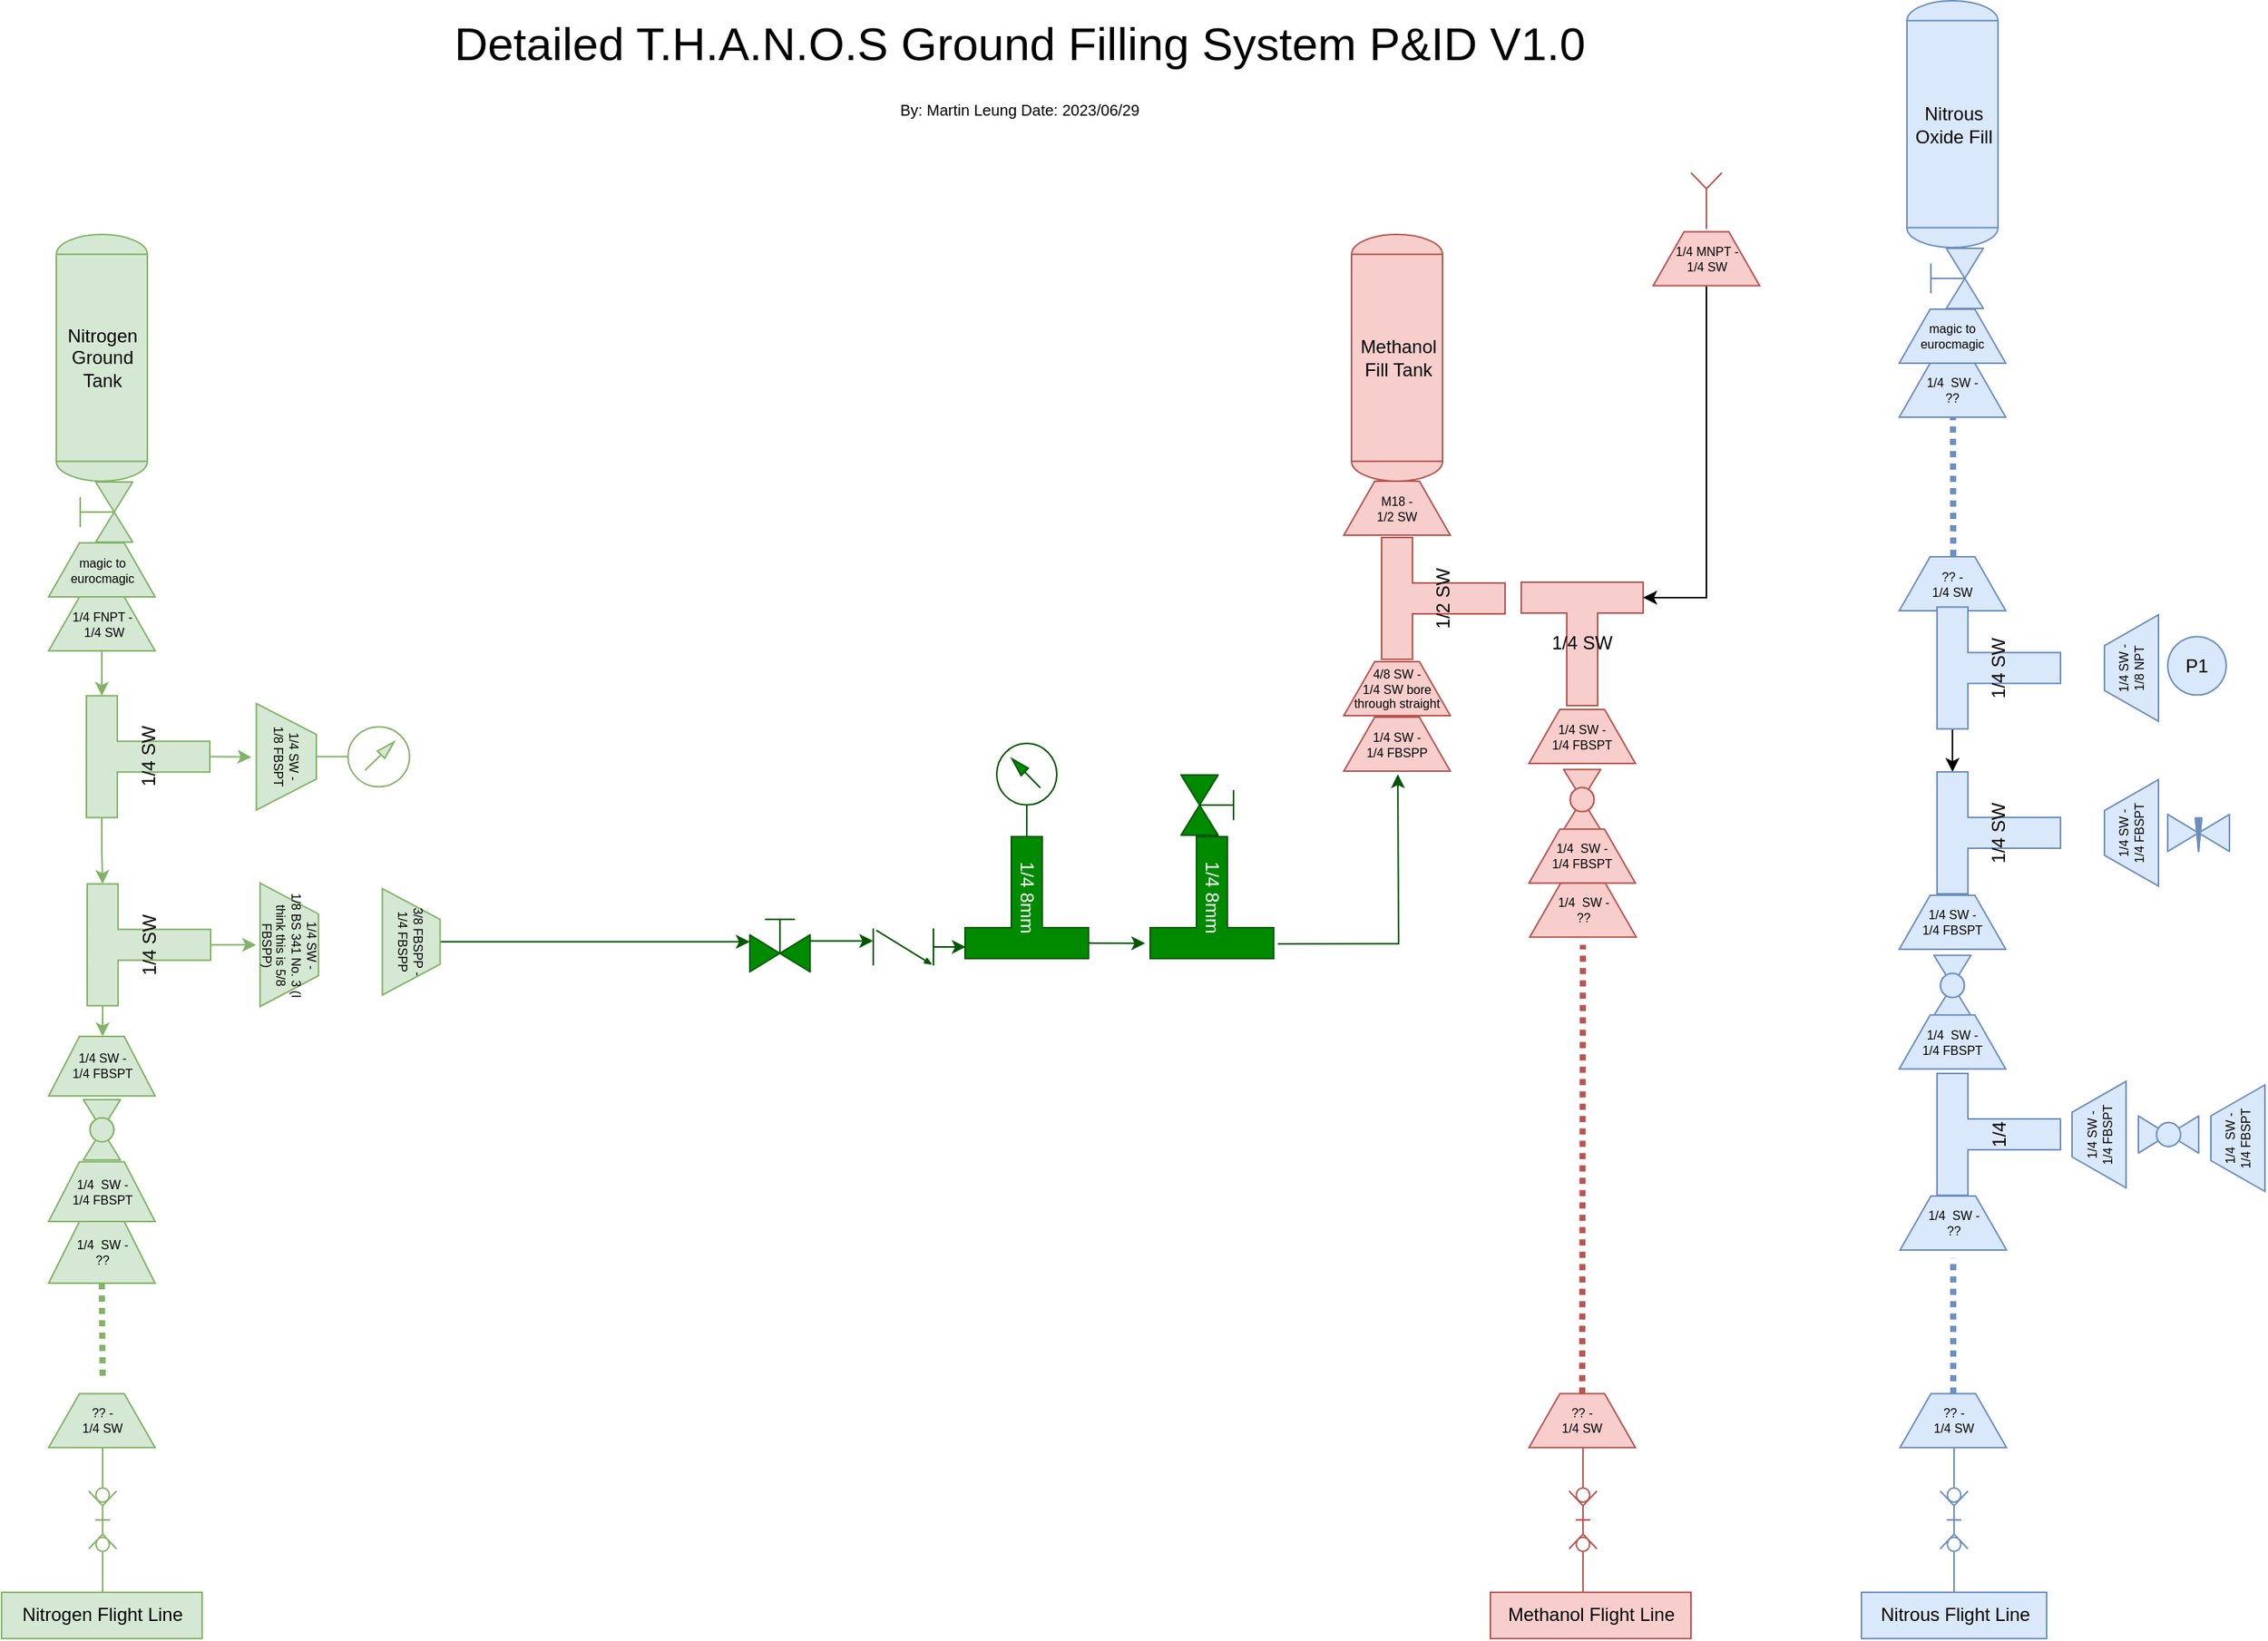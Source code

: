 <mxfile version="21.5.0" type="github">
  <diagram name="Page-1" id="jnM4FIaVRioYchtktZdf">
    <mxGraphModel dx="798" dy="977" grid="1" gridSize="10" guides="1" tooltips="1" connect="1" arrows="1" fold="1" page="1" pageScale="1" pageWidth="850" pageHeight="1100" math="0" shadow="0">
      <root>
        <mxCell id="0" />
        <mxCell id="1" parent="0" />
        <mxCell id="Jmnt9u7fg5AIPMiEPAvG-2" value="Methanol&lt;br&gt;Fill Tank" style="shape=mxgraph.pid.vessels.tank;html=1;pointerEvents=1;align=center;verticalLabelPosition=middle;verticalAlign=middle;dashed=0;labelPosition=center;fillColor=#f8cecc;strokeColor=#b85450;" vertex="1" parent="1">
          <mxGeometry x="1830" y="160" width="59" height="160" as="geometry" />
        </mxCell>
        <mxCell id="Jmnt9u7fg5AIPMiEPAvG-3" value="Nitrous&lt;br&gt;Oxide Fill" style="shape=mxgraph.pid.vessels.tank;html=1;pointerEvents=1;align=center;verticalLabelPosition=middle;verticalAlign=middle;dashed=0;labelPosition=center;fillColor=#dae8fc;strokeColor=#6c8ebf;" vertex="1" parent="1">
          <mxGeometry x="2190" y="8.5" width="59" height="160" as="geometry" />
        </mxCell>
        <mxCell id="Jmnt9u7fg5AIPMiEPAvG-4" value="Nitrogen&lt;br&gt;Ground&lt;br&gt;Tank" style="shape=mxgraph.pid.vessels.tank;html=1;pointerEvents=1;align=center;verticalLabelPosition=middle;verticalAlign=middle;dashed=0;labelPosition=center;fillColor=#d5e8d4;strokeColor=#82b366;" vertex="1" parent="1">
          <mxGeometry x="990.51" y="160" width="59" height="160" as="geometry" />
        </mxCell>
        <mxCell id="Jmnt9u7fg5AIPMiEPAvG-6" value="" style="verticalLabelPosition=bottom;align=center;html=1;verticalAlign=top;pointerEvents=1;dashed=0;shape=mxgraph.pid2valves.valve;valveType=gate;actuator=man;rotation=-90;fillColor=#d5e8d4;strokeColor=#82b366;" vertex="1" parent="1">
          <mxGeometry x="1000.51" y="320" width="39" height="40" as="geometry" />
        </mxCell>
        <mxCell id="Jmnt9u7fg5AIPMiEPAvG-7" value="" style="verticalLabelPosition=bottom;align=center;html=1;verticalAlign=top;pointerEvents=1;dashed=0;shape=mxgraph.pid2valves.valve;valveType=gate;actuator=man;rotation=-90;fillColor=#dae8fc;strokeColor=#6c8ebf;" vertex="1" parent="1">
          <mxGeometry x="2200" y="168.5" width="39" height="40" as="geometry" />
        </mxCell>
        <mxCell id="Jmnt9u7fg5AIPMiEPAvG-71" style="edgeStyle=orthogonalEdgeStyle;rounded=0;orthogonalLoop=1;jettySize=auto;html=1;entryX=0;entryY=0;entryDx=79.0;entryDy=10;entryPerimeter=0;fillColor=#d5e8d4;strokeColor=#82b366;" edge="1" parent="1" source="Jmnt9u7fg5AIPMiEPAvG-8" target="Jmnt9u7fg5AIPMiEPAvG-9">
          <mxGeometry relative="1" as="geometry" />
        </mxCell>
        <mxCell id="Jmnt9u7fg5AIPMiEPAvG-8" value="1/4 FNPT -&lt;br style=&quot;font-size: 8px;&quot;&gt;&amp;nbsp;1/4 SW" style="shape=trapezoid;perimeter=trapezoidPerimeter;whiteSpace=wrap;html=1;fixedSize=1;fontSize=8;align=center;fillColor=#d5e8d4;strokeColor=#82b366;" vertex="1" parent="1">
          <mxGeometry x="985.51" y="395" width="69" height="35" as="geometry" />
        </mxCell>
        <mxCell id="Jmnt9u7fg5AIPMiEPAvG-72" style="edgeStyle=orthogonalEdgeStyle;rounded=0;orthogonalLoop=1;jettySize=auto;html=1;entryX=0.505;entryY=1.082;entryDx=0;entryDy=0;entryPerimeter=0;fillColor=#d5e8d4;strokeColor=#82b366;" edge="1" parent="1" source="Jmnt9u7fg5AIPMiEPAvG-9" target="Jmnt9u7fg5AIPMiEPAvG-12">
          <mxGeometry relative="1" as="geometry" />
        </mxCell>
        <mxCell id="Jmnt9u7fg5AIPMiEPAvG-74" style="edgeStyle=orthogonalEdgeStyle;rounded=0;orthogonalLoop=1;jettySize=auto;html=1;entryX=0;entryY=0;entryDx=79.0;entryDy=10;entryPerimeter=0;exitX=0;exitY=0;exitDx=0;exitDy=10;exitPerimeter=0;fillColor=#d5e8d4;strokeColor=#82b366;" edge="1" parent="1" source="Jmnt9u7fg5AIPMiEPAvG-9" target="Jmnt9u7fg5AIPMiEPAvG-10">
          <mxGeometry relative="1" as="geometry">
            <Array as="points" />
          </mxGeometry>
        </mxCell>
        <mxCell id="Jmnt9u7fg5AIPMiEPAvG-9" value="1/4 SW" style="shape=tee;whiteSpace=wrap;html=1;rotation=-90;labelPosition=center;verticalLabelPosition=middle;align=center;verticalAlign=middle;dx=20;dy=20;fillColor=#d5e8d4;strokeColor=#82b366;" vertex="1" parent="1">
          <mxGeometry x="1010.51" y="458.66" width="79" height="80" as="geometry" />
        </mxCell>
        <mxCell id="Jmnt9u7fg5AIPMiEPAvG-76" style="edgeStyle=orthogonalEdgeStyle;rounded=0;orthogonalLoop=1;jettySize=auto;html=1;fillColor=#d5e8d4;strokeColor=#82b366;" edge="1" parent="1" source="Jmnt9u7fg5AIPMiEPAvG-10">
          <mxGeometry relative="1" as="geometry">
            <mxPoint x="1120" y="620.62" as="targetPoint" />
          </mxGeometry>
        </mxCell>
        <mxCell id="Jmnt9u7fg5AIPMiEPAvG-77" style="edgeStyle=orthogonalEdgeStyle;rounded=0;orthogonalLoop=1;jettySize=auto;html=1;entryX=0.5;entryY=0;entryDx=0;entryDy=0;exitX=0;exitY=0;exitDx=0;exitDy=10;exitPerimeter=0;fillColor=#d5e8d4;strokeColor=#82b366;" edge="1" parent="1" source="Jmnt9u7fg5AIPMiEPAvG-10" target="Jmnt9u7fg5AIPMiEPAvG-15">
          <mxGeometry relative="1" as="geometry">
            <Array as="points">
              <mxPoint x="1021" y="680" />
            </Array>
          </mxGeometry>
        </mxCell>
        <mxCell id="Jmnt9u7fg5AIPMiEPAvG-10" value="1/4 SW" style="shape=tee;whiteSpace=wrap;html=1;rotation=-90;labelPosition=center;verticalLabelPosition=middle;align=center;verticalAlign=middle;fillColor=#d5e8d4;strokeColor=#82b366;" vertex="1" parent="1">
          <mxGeometry x="1011.02" y="580.62" width="79" height="80" as="geometry" />
        </mxCell>
        <mxCell id="Jmnt9u7fg5AIPMiEPAvG-11" value="" style="verticalLabelPosition=bottom;aspect=fixed;html=1;verticalAlign=top;fillColor=#d5e8d4;align=center;outlineConnect=0;shape=mxgraph.fluid_power.x11820;points=[[0.5,1,0]];rotation=90;strokeColor=#82b366;" vertex="1" parent="1">
          <mxGeometry x="1170" y="468.66" width="38.94" height="60" as="geometry" />
        </mxCell>
        <mxCell id="Jmnt9u7fg5AIPMiEPAvG-12" value="1/4 SW -&lt;br&gt;1/8 FBSPT" style="shape=trapezoid;perimeter=trapezoidPerimeter;whiteSpace=wrap;html=1;fixedSize=1;fontSize=8;align=center;rotation=90;fillColor=#d5e8d4;strokeColor=#82b366;" vertex="1" parent="1">
          <mxGeometry x="1105.09" y="479.24" width="69" height="38.84" as="geometry" />
        </mxCell>
        <mxCell id="Jmnt9u7fg5AIPMiEPAvG-13" value="1/4 SW -&lt;br&gt;1/8 BS 341 No. 3 (I think this is 5/8 FBSPP)" style="shape=trapezoid;perimeter=trapezoidPerimeter;whiteSpace=wrap;html=1;fixedSize=1;fontSize=8;align=center;rotation=90;fillColor=#d5e8d4;strokeColor=#82b366;" vertex="1" parent="1">
          <mxGeometry x="1101.51" y="601.68" width="80" height="37.87" as="geometry" />
        </mxCell>
        <mxCell id="Jmnt9u7fg5AIPMiEPAvG-14" value="" style="shape=image;verticalLabelPosition=bottom;labelBackgroundColor=default;verticalAlign=top;aspect=fixed;imageAspect=0;image=https://static.thenounproject.com/png/2260802-200.png;imageBackground=none;fillColor=#d5e8d4;strokeColor=#82b366;" vertex="1" parent="1">
          <mxGeometry x="1161.54" y="605.07" width="37.91" height="38.91" as="geometry" />
        </mxCell>
        <mxCell id="Jmnt9u7fg5AIPMiEPAvG-15" value="1/4 SW -&lt;br&gt;1/4 FBSPT" style="shape=trapezoid;perimeter=trapezoidPerimeter;whiteSpace=wrap;html=1;fixedSize=1;fontSize=8;align=center;rotation=0;fillColor=#d5e8d4;strokeColor=#82b366;" vertex="1" parent="1">
          <mxGeometry x="985.51" y="680" width="69" height="38.59" as="geometry" />
        </mxCell>
        <mxCell id="Jmnt9u7fg5AIPMiEPAvG-16" value="magic to eurocmagic" style="shape=trapezoid;perimeter=trapezoidPerimeter;whiteSpace=wrap;html=1;fixedSize=1;fontSize=8;align=center;fillColor=#d5e8d4;strokeColor=#82b366;" vertex="1" parent="1">
          <mxGeometry x="985.51" y="360" width="69" height="35" as="geometry" />
        </mxCell>
        <mxCell id="Jmnt9u7fg5AIPMiEPAvG-17" value="magic to eurocmagic" style="shape=trapezoid;perimeter=trapezoidPerimeter;whiteSpace=wrap;html=1;fixedSize=1;fontSize=8;align=center;fillColor=#dae8fc;strokeColor=#6c8ebf;" vertex="1" parent="1">
          <mxGeometry x="2185" y="208.5" width="69" height="35" as="geometry" />
        </mxCell>
        <mxCell id="Jmnt9u7fg5AIPMiEPAvG-18" value="" style="verticalLabelPosition=bottom;align=center;html=1;verticalAlign=top;pointerEvents=1;dashed=0;shape=mxgraph.pid2valves.valve;valveType=ball;rotation=-90;fillColor=#d5e8d4;strokeColor=#82b366;" vertex="1" parent="1">
          <mxGeometry x="1000.51" y="728.5" width="39.09" height="24.06" as="geometry" />
        </mxCell>
        <mxCell id="Jmnt9u7fg5AIPMiEPAvG-19" value="" style="verticalLabelPosition=bottom;aspect=fixed;html=1;verticalAlign=top;fillColor=#d5e8d4;align=center;outlineConnect=0;shape=mxgraph.fluid_power.x11740;points=[[0.5,0,0],[0.5,1,0]];strokeColor=#82b366;" vertex="1" parent="1">
          <mxGeometry x="1011.53" y="946.63" width="17.98" height="93.78" as="geometry" />
        </mxCell>
        <mxCell id="Jmnt9u7fg5AIPMiEPAvG-20" value="" style="endArrow=none;dashed=1;html=1;rounded=0;entryX=-0.132;entryY=0.461;entryDx=0;entryDy=0;entryPerimeter=0;strokeWidth=4;dashPattern=1 1;fillColor=#d5e8d4;strokeColor=#82b366;" edge="1" parent="1">
          <mxGeometry width="50" height="50" relative="1" as="geometry">
            <mxPoint x="1020.51" y="900" as="sourcePoint" />
            <mxPoint x="1019.977" y="839.997" as="targetPoint" />
          </mxGeometry>
        </mxCell>
        <mxCell id="Jmnt9u7fg5AIPMiEPAvG-21" value="1/4&amp;nbsp; SW -&lt;br&gt;1/4 FBSPT" style="shape=trapezoid;perimeter=trapezoidPerimeter;whiteSpace=wrap;html=1;fixedSize=1;fontSize=8;align=center;rotation=0;fillColor=#d5e8d4;strokeColor=#82b366;" vertex="1" parent="1">
          <mxGeometry x="985.51" y="761.22" width="69" height="38.78" as="geometry" />
        </mxCell>
        <mxCell id="Jmnt9u7fg5AIPMiEPAvG-22" value="1/4&amp;nbsp; SW -&lt;br&gt;??" style="shape=trapezoid;perimeter=trapezoidPerimeter;whiteSpace=wrap;html=1;fixedSize=1;fontSize=8;align=center;rotation=0;fillColor=#d5e8d4;strokeColor=#82b366;" vertex="1" parent="1">
          <mxGeometry x="985.51" y="800" width="69" height="40" as="geometry" />
        </mxCell>
        <mxCell id="Jmnt9u7fg5AIPMiEPAvG-23" value="?? -&lt;br&gt;1/4 SW" style="shape=trapezoid;perimeter=trapezoidPerimeter;whiteSpace=wrap;html=1;fixedSize=1;fontSize=8;align=center;rotation=0;fillColor=#d5e8d4;strokeColor=#82b366;" vertex="1" parent="1">
          <mxGeometry x="985.51" y="911.63" width="69" height="35" as="geometry" />
        </mxCell>
        <mxCell id="Jmnt9u7fg5AIPMiEPAvG-24" style="edgeStyle=orthogonalEdgeStyle;rounded=0;orthogonalLoop=1;jettySize=auto;html=1;entryX=0;entryY=0.338;entryDx=0;entryDy=0;entryPerimeter=0;fillColor=#008a00;strokeColor=#005700;" edge="1" parent="1" source="Jmnt9u7fg5AIPMiEPAvG-25" target="Jmnt9u7fg5AIPMiEPAvG-26">
          <mxGeometry relative="1" as="geometry" />
        </mxCell>
        <mxCell id="Jmnt9u7fg5AIPMiEPAvG-25" value="" style="verticalLabelPosition=bottom;align=center;html=1;verticalAlign=top;pointerEvents=1;dashed=0;shape=mxgraph.pid2valves.valve;valveType=gate;actuator=man;rotation=0;fillColor=#008a00;strokeColor=#005700;fontColor=#ffffff;" vertex="1" parent="1">
          <mxGeometry x="1440" y="598.12" width="39" height="40" as="geometry" />
        </mxCell>
        <mxCell id="Jmnt9u7fg5AIPMiEPAvG-78" style="edgeStyle=orthogonalEdgeStyle;rounded=0;orthogonalLoop=1;jettySize=auto;html=1;entryX=0.994;entryY=0.096;entryDx=0;entryDy=0;entryPerimeter=0;fillColor=#008a00;strokeColor=#005700;" edge="1" parent="1" source="Jmnt9u7fg5AIPMiEPAvG-26" target="Jmnt9u7fg5AIPMiEPAvG-31">
          <mxGeometry relative="1" as="geometry" />
        </mxCell>
        <mxCell id="Jmnt9u7fg5AIPMiEPAvG-26" value="" style="verticalLabelPosition=bottom;align=center;html=1;verticalAlign=top;pointerEvents=1;dashed=0;shape=mxgraph.pid2valves.valve;valveType=check;rotation=0;fillColor=#008a00;strokeColor=#005700;fontColor=#ffffff;" vertex="1" parent="1">
          <mxGeometry x="1520" y="610" width="39" height="24" as="geometry" />
        </mxCell>
        <mxCell id="Jmnt9u7fg5AIPMiEPAvG-27" value="" style="verticalLabelPosition=bottom;align=center;html=1;verticalAlign=top;pointerEvents=1;dashed=0;shape=mxgraph.pid2valves.valve;valveType=gate;actuator=man;rotation=90;fillColor=#008a00;strokeColor=#005700;fontColor=#ffffff;" vertex="1" parent="1">
          <mxGeometry x="1720" y="510" width="39" height="40" as="geometry" />
        </mxCell>
        <mxCell id="Jmnt9u7fg5AIPMiEPAvG-28" value="" style="verticalLabelPosition=bottom;aspect=fixed;html=1;verticalAlign=top;fillColor=#008a00;align=center;outlineConnect=0;shape=mxgraph.fluid_power.x11820;points=[[0.5,1,0]];rotation=0;strokeColor=#005700;fontColor=#ffffff;" vertex="1" parent="1">
          <mxGeometry x="1600.03" y="490.0" width="38.94" height="60" as="geometry" />
        </mxCell>
        <mxCell id="Jmnt9u7fg5AIPMiEPAvG-29" style="edgeStyle=orthogonalEdgeStyle;rounded=0;orthogonalLoop=1;jettySize=auto;html=1;entryX=0;entryY=0.513;entryDx=0;entryDy=0;entryPerimeter=0;fillColor=#008a00;strokeColor=#005700;" edge="1" parent="1" source="Jmnt9u7fg5AIPMiEPAvG-30" target="Jmnt9u7fg5AIPMiEPAvG-25">
          <mxGeometry relative="1" as="geometry" />
        </mxCell>
        <mxCell id="Jmnt9u7fg5AIPMiEPAvG-30" value="3/8 FBSPP -&lt;br&gt;1/4 FBSPP" style="shape=trapezoid;perimeter=trapezoidPerimeter;whiteSpace=wrap;html=1;fixedSize=1;fontSize=8;align=center;rotation=90;fillColor=#d5e8d4;strokeColor=#82b366;" vertex="1" parent="1">
          <mxGeometry x="1186.04" y="599.94" width="69" height="37.44" as="geometry" />
        </mxCell>
        <mxCell id="Jmnt9u7fg5AIPMiEPAvG-79" style="edgeStyle=orthogonalEdgeStyle;rounded=0;orthogonalLoop=1;jettySize=auto;html=1;entryX=1.04;entryY=0.115;entryDx=0;entryDy=0;entryPerimeter=0;exitX=0;exitY=0;exitDx=0;exitDy=10;exitPerimeter=0;fillColor=#008a00;strokeColor=#005700;" edge="1" parent="1" source="Jmnt9u7fg5AIPMiEPAvG-31" target="Jmnt9u7fg5AIPMiEPAvG-32">
          <mxGeometry relative="1" as="geometry">
            <mxPoint x="1690" y="620" as="targetPoint" />
          </mxGeometry>
        </mxCell>
        <mxCell id="Jmnt9u7fg5AIPMiEPAvG-31" value="1/4 8mm" style="shape=tee;whiteSpace=wrap;html=1;rotation=90;labelPosition=center;verticalLabelPosition=middle;align=center;verticalAlign=middle;direction=south;fillColor=#008a00;fontColor=#ffffff;strokeColor=#005700;" vertex="1" parent="1">
          <mxGeometry x="1580" y="550.06" width="79" height="80" as="geometry" />
        </mxCell>
        <mxCell id="Jmnt9u7fg5AIPMiEPAvG-81" style="edgeStyle=orthogonalEdgeStyle;rounded=0;orthogonalLoop=1;jettySize=auto;html=1;exitX=-0.034;exitY=0.121;exitDx=0;exitDy=0;exitPerimeter=0;fillColor=#008a00;strokeColor=#005700;" edge="1" parent="1" source="Jmnt9u7fg5AIPMiEPAvG-32">
          <mxGeometry relative="1" as="geometry">
            <mxPoint x="1860" y="510" as="targetPoint" />
          </mxGeometry>
        </mxCell>
        <mxCell id="Jmnt9u7fg5AIPMiEPAvG-32" value="1/4 8mm" style="shape=tee;whiteSpace=wrap;html=1;rotation=90;labelPosition=center;verticalLabelPosition=middle;align=center;verticalAlign=middle;direction=south;fillColor=#008a00;fontColor=#ffffff;strokeColor=#005700;" vertex="1" parent="1">
          <mxGeometry x="1700" y="550" width="79" height="80" as="geometry" />
        </mxCell>
        <mxCell id="Jmnt9u7fg5AIPMiEPAvG-33" value="M18 -&lt;br&gt;1/2 SW" style="shape=trapezoid;perimeter=trapezoidPerimeter;whiteSpace=wrap;html=1;fixedSize=1;fontSize=8;align=center;fillColor=#f8cecc;strokeColor=#b85450;" vertex="1" parent="1">
          <mxGeometry x="1825" y="320" width="69" height="35" as="geometry" />
        </mxCell>
        <mxCell id="Jmnt9u7fg5AIPMiEPAvG-34" value="1/2 SW" style="shape=tee;whiteSpace=wrap;html=1;rotation=-90;labelPosition=center;verticalLabelPosition=middle;align=center;verticalAlign=middle;dx=20;dy=20;fillColor=#f8cecc;strokeColor=#b85450;" vertex="1" parent="1">
          <mxGeometry x="1850" y="356" width="79" height="80" as="geometry" />
        </mxCell>
        <mxCell id="Jmnt9u7fg5AIPMiEPAvG-35" value="4/8 SW -&lt;br&gt;1/4 SW bore through straight" style="shape=trapezoid;perimeter=trapezoidPerimeter;whiteSpace=wrap;html=1;fixedSize=1;fontSize=8;align=center;fillColor=#f8cecc;strokeColor=#b85450;" vertex="1" parent="1">
          <mxGeometry x="1825" y="437.03" width="69" height="35" as="geometry" />
        </mxCell>
        <mxCell id="Jmnt9u7fg5AIPMiEPAvG-36" value="1/4 SW" style="shape=tee;whiteSpace=wrap;html=1;rotation=0;labelPosition=center;verticalLabelPosition=middle;align=center;verticalAlign=middle;dx=20;dy=20;fillColor=#f8cecc;strokeColor=#b85450;" vertex="1" parent="1">
          <mxGeometry x="1940" y="385.47" width="79" height="80" as="geometry" />
        </mxCell>
        <mxCell id="Jmnt9u7fg5AIPMiEPAvG-37" value="1/4 SW -&lt;br&gt;1/4 FBSPP" style="shape=trapezoid;perimeter=trapezoidPerimeter;whiteSpace=wrap;html=1;fixedSize=1;fontSize=8;align=center;rotation=0;fillColor=#f8cecc;strokeColor=#b85450;" vertex="1" parent="1">
          <mxGeometry x="1825" y="473.03" width="69" height="35" as="geometry" />
        </mxCell>
        <mxCell id="Jmnt9u7fg5AIPMiEPAvG-38" value="" style="verticalLabelPosition=bottom;align=center;dashed=0;html=1;verticalAlign=top;shape=mxgraph.pid.fittings.funnel;fillColor=#f8cecc;strokeColor=#b85450;" vertex="1" parent="1">
          <mxGeometry x="2050" y="120" width="20.06" height="36.37" as="geometry" />
        </mxCell>
        <mxCell id="Jmnt9u7fg5AIPMiEPAvG-90" style="edgeStyle=orthogonalEdgeStyle;rounded=0;orthogonalLoop=1;jettySize=auto;html=1;entryX=0;entryY=0;entryDx=79;entryDy=10;entryPerimeter=0;" edge="1" parent="1" source="Jmnt9u7fg5AIPMiEPAvG-39" target="Jmnt9u7fg5AIPMiEPAvG-36">
          <mxGeometry relative="1" as="geometry">
            <Array as="points">
              <mxPoint x="2060" y="395" />
            </Array>
          </mxGeometry>
        </mxCell>
        <mxCell id="Jmnt9u7fg5AIPMiEPAvG-39" value="1/4 MNPT -&lt;br&gt;1/4 SW" style="shape=trapezoid;perimeter=trapezoidPerimeter;whiteSpace=wrap;html=1;fixedSize=1;fontSize=8;align=center;rotation=0;fillColor=#f8cecc;strokeColor=#b85450;" vertex="1" parent="1">
          <mxGeometry x="2025.53" y="158.19" width="69" height="35" as="geometry" />
        </mxCell>
        <mxCell id="Jmnt9u7fg5AIPMiEPAvG-40" value="1/4 SW -&lt;br&gt;1/4 FBSPT" style="shape=trapezoid;perimeter=trapezoidPerimeter;whiteSpace=wrap;html=1;fixedSize=1;fontSize=8;align=center;rotation=0;fillColor=#f8cecc;strokeColor=#b85450;" vertex="1" parent="1">
          <mxGeometry x="1945" y="468" width="69" height="35" as="geometry" />
        </mxCell>
        <mxCell id="Jmnt9u7fg5AIPMiEPAvG-41" value="" style="verticalLabelPosition=bottom;align=center;html=1;verticalAlign=top;pointerEvents=1;dashed=0;shape=mxgraph.pid2valves.valve;valveType=ball;rotation=-90;fillColor=#f8cecc;strokeColor=#b85450;" vertex="1" parent="1">
          <mxGeometry x="1959.91" y="514.41" width="39.09" height="24.06" as="geometry" />
        </mxCell>
        <mxCell id="Jmnt9u7fg5AIPMiEPAvG-42" value="1/4&amp;nbsp; SW -&lt;br&gt;1/4 FBSPT" style="shape=trapezoid;perimeter=trapezoidPerimeter;whiteSpace=wrap;html=1;fixedSize=1;fontSize=8;align=center;rotation=0;fillColor=#f8cecc;strokeColor=#b85450;" vertex="1" parent="1">
          <mxGeometry x="1945" y="545.63" width="69" height="35" as="geometry" />
        </mxCell>
        <mxCell id="Jmnt9u7fg5AIPMiEPAvG-43" value="" style="verticalLabelPosition=bottom;aspect=fixed;html=1;verticalAlign=top;fillColor=#f8cecc;align=center;outlineConnect=0;shape=mxgraph.fluid_power.x11740;points=[[0.5,0,0],[0.5,1,0]];strokeColor=#b85450;" vertex="1" parent="1">
          <mxGeometry x="1971.02" y="946.63" width="17.98" height="93.78" as="geometry" />
        </mxCell>
        <mxCell id="Jmnt9u7fg5AIPMiEPAvG-44" value="" style="endArrow=none;dashed=1;html=1;rounded=0;entryX=-0.132;entryY=0.461;entryDx=0;entryDy=0;entryPerimeter=0;strokeWidth=4;dashPattern=1 1;fillColor=#f8cecc;strokeColor=#b85450;exitX=0.5;exitY=0;exitDx=0;exitDy=0;" edge="1" parent="1" source="Jmnt9u7fg5AIPMiEPAvG-46">
          <mxGeometry width="50" height="50" relative="1" as="geometry">
            <mxPoint x="1980.51" y="680.63" as="sourcePoint" />
            <mxPoint x="1979.977" y="620.627" as="targetPoint" />
          </mxGeometry>
        </mxCell>
        <mxCell id="Jmnt9u7fg5AIPMiEPAvG-45" value="1/4&amp;nbsp; SW -&lt;br&gt;??" style="shape=trapezoid;perimeter=trapezoidPerimeter;whiteSpace=wrap;html=1;fixedSize=1;fontSize=8;align=center;rotation=0;fillColor=#f8cecc;strokeColor=#b85450;" vertex="1" parent="1">
          <mxGeometry x="1945.51" y="580.63" width="69" height="35" as="geometry" />
        </mxCell>
        <mxCell id="Jmnt9u7fg5AIPMiEPAvG-46" value="?? -&lt;br&gt;1/4 SW" style="shape=trapezoid;perimeter=trapezoidPerimeter;whiteSpace=wrap;html=1;fixedSize=1;fontSize=8;align=center;rotation=0;fillColor=#f8cecc;strokeColor=#b85450;" vertex="1" parent="1">
          <mxGeometry x="1945" y="911.63" width="69" height="35" as="geometry" />
        </mxCell>
        <mxCell id="Jmnt9u7fg5AIPMiEPAvG-48" value="1/4&amp;nbsp; SW -&lt;br&gt;??" style="shape=trapezoid;perimeter=trapezoidPerimeter;whiteSpace=wrap;html=1;fixedSize=1;fontSize=8;align=center;rotation=0;fillColor=#dae8fc;strokeColor=#6c8ebf;" vertex="1" parent="1">
          <mxGeometry x="2185" y="243.5" width="69" height="35" as="geometry" />
        </mxCell>
        <mxCell id="Jmnt9u7fg5AIPMiEPAvG-49" value="?? -&lt;br&gt;1/4 SW" style="shape=trapezoid;perimeter=trapezoidPerimeter;whiteSpace=wrap;html=1;fixedSize=1;fontSize=8;align=center;rotation=0;fillColor=#dae8fc;strokeColor=#6c8ebf;" vertex="1" parent="1">
          <mxGeometry x="2185" y="369.03" width="69" height="35" as="geometry" />
        </mxCell>
        <mxCell id="Jmnt9u7fg5AIPMiEPAvG-50" value="" style="endArrow=none;dashed=1;html=1;rounded=0;entryX=-0.132;entryY=0.461;entryDx=0;entryDy=0;entryPerimeter=0;strokeWidth=4;dashPattern=1 1;fillColor=#dae8fc;strokeColor=#6c8ebf;" edge="1" parent="1">
          <mxGeometry width="50" height="50" relative="1" as="geometry">
            <mxPoint x="2220" y="368.5" as="sourcePoint" />
            <mxPoint x="2219.817" y="278.497" as="targetPoint" />
          </mxGeometry>
        </mxCell>
        <mxCell id="Jmnt9u7fg5AIPMiEPAvG-52" value="1/4 SW -&lt;br&gt;1/4 FBSPT" style="shape=trapezoid;perimeter=trapezoidPerimeter;whiteSpace=wrap;html=1;fixedSize=1;fontSize=8;align=center;rotation=0;fillColor=#dae8fc;strokeColor=#6c8ebf;" vertex="1" parent="1">
          <mxGeometry x="2185" y="588.5" width="69" height="35" as="geometry" />
        </mxCell>
        <mxCell id="Jmnt9u7fg5AIPMiEPAvG-53" value="" style="verticalLabelPosition=bottom;align=center;html=1;verticalAlign=top;pointerEvents=1;dashed=0;shape=mxgraph.pid2valves.valve;valveType=ball;rotation=-90;fillColor=#dae8fc;strokeColor=#6c8ebf;" vertex="1" parent="1">
          <mxGeometry x="2199.91" y="634.91" width="39.09" height="24.06" as="geometry" />
        </mxCell>
        <mxCell id="Jmnt9u7fg5AIPMiEPAvG-54" value="1/4&amp;nbsp; SW -&lt;br&gt;1/4 FBSPT" style="shape=trapezoid;perimeter=trapezoidPerimeter;whiteSpace=wrap;html=1;fixedSize=1;fontSize=8;align=center;rotation=0;fillColor=#dae8fc;strokeColor=#6c8ebf;" vertex="1" parent="1">
          <mxGeometry x="2185" y="666.13" width="69" height="35" as="geometry" />
        </mxCell>
        <mxCell id="Jmnt9u7fg5AIPMiEPAvG-55" value="1/4" style="shape=tee;whiteSpace=wrap;html=1;rotation=-90;labelPosition=center;verticalLabelPosition=middle;align=center;verticalAlign=middle;dx=20;dy=20;fillColor=#dae8fc;strokeColor=#6c8ebf;" vertex="1" parent="1">
          <mxGeometry x="2210" y="703.5" width="79" height="80" as="geometry" />
        </mxCell>
        <mxCell id="Jmnt9u7fg5AIPMiEPAvG-56" value="1/4 SW -&lt;br&gt;1/4 FBSPT" style="shape=trapezoid;perimeter=trapezoidPerimeter;whiteSpace=wrap;html=1;fixedSize=1;fontSize=8;align=center;rotation=-90;fillColor=#dae8fc;strokeColor=#6c8ebf;" vertex="1" parent="1">
          <mxGeometry x="2280" y="726.13" width="69" height="35" as="geometry" />
        </mxCell>
        <mxCell id="Jmnt9u7fg5AIPMiEPAvG-57" value="" style="verticalLabelPosition=bottom;align=center;html=1;verticalAlign=top;pointerEvents=1;dashed=0;shape=mxgraph.pid2valves.valve;valveType=ball;rotation=-180;fillColor=#dae8fc;strokeColor=#6c8ebf;" vertex="1" parent="1">
          <mxGeometry x="2340" y="731.6" width="39.09" height="24.06" as="geometry" />
        </mxCell>
        <mxCell id="Jmnt9u7fg5AIPMiEPAvG-58" value="1/4&amp;nbsp; SW -&lt;br&gt;1/4 FBSPT" style="shape=trapezoid;perimeter=trapezoidPerimeter;whiteSpace=wrap;html=1;fixedSize=1;fontSize=8;align=center;rotation=-90;fillColor=#dae8fc;strokeColor=#6c8ebf;" vertex="1" parent="1">
          <mxGeometry x="2370" y="728.5" width="69" height="35" as="geometry" />
        </mxCell>
        <mxCell id="Jmnt9u7fg5AIPMiEPAvG-59" value="Detailed T.H.A.N.O.S Ground Filling System P&amp;amp;ID V1.0&lt;br style=&quot;font-size: 12px;&quot;&gt;&lt;font size=&quot;1&quot;&gt;By: Martin Leung Date: 2023/06/29&lt;br&gt;&lt;/font&gt;" style="text;html=1;strokeColor=none;fillColor=none;align=center;verticalAlign=middle;whiteSpace=wrap;rounded=0;fontSize=30;" vertex="1" parent="1">
          <mxGeometry x="1120" y="8.5" width="990" height="90" as="geometry" />
        </mxCell>
        <mxCell id="Jmnt9u7fg5AIPMiEPAvG-91" style="edgeStyle=orthogonalEdgeStyle;rounded=0;orthogonalLoop=1;jettySize=auto;html=1;entryX=0;entryY=0;entryDx=79;entryDy=10;entryPerimeter=0;exitX=0;exitY=0;exitDx=0;exitDy=10;exitPerimeter=0;" edge="1" parent="1" source="Jmnt9u7fg5AIPMiEPAvG-62" target="Jmnt9u7fg5AIPMiEPAvG-63">
          <mxGeometry relative="1" as="geometry" />
        </mxCell>
        <mxCell id="Jmnt9u7fg5AIPMiEPAvG-62" value="1/4 SW" style="shape=tee;whiteSpace=wrap;html=1;rotation=-90;labelPosition=center;verticalLabelPosition=middle;align=center;verticalAlign=middle;dx=20;dy=20;fillColor=#dae8fc;strokeColor=#6c8ebf;" vertex="1" parent="1">
          <mxGeometry x="2210" y="401.16" width="79" height="80" as="geometry" />
        </mxCell>
        <mxCell id="Jmnt9u7fg5AIPMiEPAvG-63" value="1/4 SW" style="shape=tee;whiteSpace=wrap;html=1;rotation=-90;labelPosition=center;verticalLabelPosition=middle;align=center;verticalAlign=middle;fillColor=#dae8fc;strokeColor=#6c8ebf;" vertex="1" parent="1">
          <mxGeometry x="2210" y="508.03" width="79" height="80" as="geometry" />
        </mxCell>
        <mxCell id="Jmnt9u7fg5AIPMiEPAvG-64" value="P1" style="ellipse;whiteSpace=wrap;html=1;aspect=fixed;fillColor=#dae8fc;strokeColor=#6c8ebf;" vertex="1" parent="1">
          <mxGeometry x="2359" y="420.69" width="37.97" height="37.97" as="geometry" />
        </mxCell>
        <mxCell id="Jmnt9u7fg5AIPMiEPAvG-66" value="1/4 SW -&lt;br&gt;1/8 NPT" style="shape=trapezoid;perimeter=trapezoidPerimeter;whiteSpace=wrap;html=1;fixedSize=1;fontSize=8;align=center;rotation=-90;fillColor=#dae8fc;strokeColor=#6c8ebf;" vertex="1" parent="1">
          <mxGeometry x="2301" y="423.66" width="69" height="35" as="geometry" />
        </mxCell>
        <mxCell id="Jmnt9u7fg5AIPMiEPAvG-67" value="1/4 SW -&lt;br&gt;1/4 FBSPT" style="shape=trapezoid;perimeter=trapezoidPerimeter;whiteSpace=wrap;html=1;fixedSize=1;fontSize=8;align=center;rotation=-90;fillColor=#dae8fc;strokeColor=#6c8ebf;" vertex="1" parent="1">
          <mxGeometry x="2301" y="530.53" width="69" height="35" as="geometry" />
        </mxCell>
        <mxCell id="Jmnt9u7fg5AIPMiEPAvG-68" value="" style="verticalLabelPosition=bottom;align=center;html=1;verticalAlign=top;pointerEvents=1;dashed=0;shape=mxgraph.pid2valves.valve;valveType=needle;rotation=0;fillColor=#dae8fc;strokeColor=#6c8ebf;" vertex="1" parent="1">
          <mxGeometry x="2359" y="536.03" width="40" height="24" as="geometry" />
        </mxCell>
        <mxCell id="Jmnt9u7fg5AIPMiEPAvG-83" value="" style="verticalLabelPosition=bottom;aspect=fixed;html=1;verticalAlign=top;fillColor=#dae8fc;align=center;outlineConnect=0;shape=mxgraph.fluid_power.x11740;points=[[0.5,0,0],[0.5,1,0]];strokeColor=#6c8ebf;" vertex="1" parent="1">
          <mxGeometry x="2211.53" y="946.63" width="17.98" height="93.78" as="geometry" />
        </mxCell>
        <mxCell id="Jmnt9u7fg5AIPMiEPAvG-84" value="" style="endArrow=none;dashed=1;html=1;rounded=0;entryX=-0.132;entryY=0.461;entryDx=0;entryDy=0;entryPerimeter=0;strokeWidth=4;dashPattern=1 1;fillColor=#dae8fc;strokeColor=#6c8ebf;exitX=0.5;exitY=0;exitDx=0;exitDy=0;" edge="1" parent="1" source="Jmnt9u7fg5AIPMiEPAvG-86">
          <mxGeometry width="50" height="50" relative="1" as="geometry">
            <mxPoint x="2220.51" y="883.5" as="sourcePoint" />
            <mxPoint x="2219.977" y="823.497" as="targetPoint" />
          </mxGeometry>
        </mxCell>
        <mxCell id="Jmnt9u7fg5AIPMiEPAvG-85" value="1/4&amp;nbsp; SW -&lt;br&gt;??" style="shape=trapezoid;perimeter=trapezoidPerimeter;whiteSpace=wrap;html=1;fixedSize=1;fontSize=8;align=center;rotation=0;fillColor=#dae8fc;strokeColor=#6c8ebf;" vertex="1" parent="1">
          <mxGeometry x="2185.51" y="783.5" width="69" height="35" as="geometry" />
        </mxCell>
        <mxCell id="Jmnt9u7fg5AIPMiEPAvG-86" value="?? -&lt;br&gt;1/4 SW" style="shape=trapezoid;perimeter=trapezoidPerimeter;whiteSpace=wrap;html=1;fixedSize=1;fontSize=8;align=center;rotation=0;fillColor=#dae8fc;strokeColor=#6c8ebf;" vertex="1" parent="1">
          <mxGeometry x="2185.51" y="911.63" width="69" height="35" as="geometry" />
        </mxCell>
        <mxCell id="Jmnt9u7fg5AIPMiEPAvG-87" value="Nitrogen Flight Line" style="text;html=1;align=center;verticalAlign=middle;resizable=0;points=[];autosize=1;strokeColor=#82b366;fillColor=#d5e8d4;" vertex="1" parent="1">
          <mxGeometry x="955.03" y="1040.41" width="130" height="30" as="geometry" />
        </mxCell>
        <mxCell id="Jmnt9u7fg5AIPMiEPAvG-88" value="Methanol Flight Line" style="text;html=1;align=center;verticalAlign=middle;resizable=0;points=[];autosize=1;strokeColor=#b85450;fillColor=#f8cecc;" vertex="1" parent="1">
          <mxGeometry x="1920" y="1040.41" width="130" height="30" as="geometry" />
        </mxCell>
        <mxCell id="Jmnt9u7fg5AIPMiEPAvG-89" value="Nitrous Flight Line" style="text;html=1;align=center;verticalAlign=middle;resizable=0;points=[];autosize=1;strokeColor=#6c8ebf;fillColor=#dae8fc;" vertex="1" parent="1">
          <mxGeometry x="2160.52" y="1040.41" width="120" height="30" as="geometry" />
        </mxCell>
      </root>
    </mxGraphModel>
  </diagram>
</mxfile>
